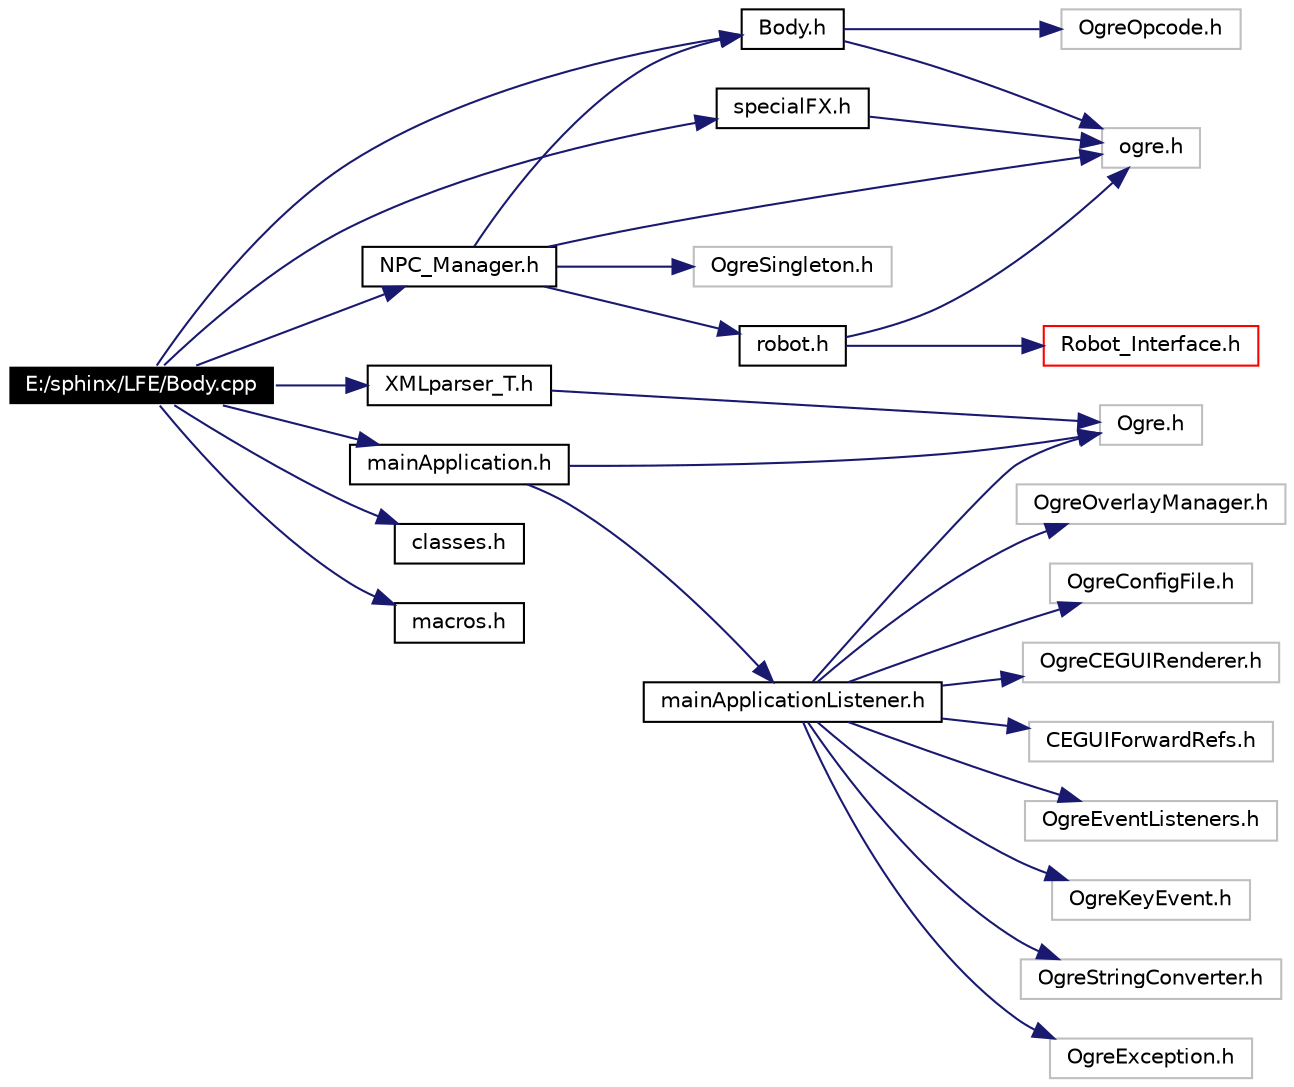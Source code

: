 digraph G
{
  edge [fontname="Helvetica",fontsize=10,labelfontname="Helvetica",labelfontsize=10];
  node [fontname="Helvetica",fontsize=10,shape=record];
  rankdir=LR;
  Node1 [label="E:/sphinx/LFE/Body.cpp",height=0.2,width=0.4,color="white", fillcolor="black", style="filled" fontcolor="white"];
  Node1 -> Node2 [color="midnightblue",fontsize=10,style="solid",fontname="Helvetica"];
  Node2 [label="Body.h",height=0.2,width=0.4,color="black", fillcolor="white", style="filled",URL="$_body_8h.html"];
  Node2 -> Node3 [color="midnightblue",fontsize=10,style="solid",fontname="Helvetica"];
  Node3 [label="ogre.h",height=0.2,width=0.4,color="grey75", fillcolor="white", style="filled"];
  Node2 -> Node4 [color="midnightblue",fontsize=10,style="solid",fontname="Helvetica"];
  Node4 [label="OgreOpcode.h",height=0.2,width=0.4,color="grey75", fillcolor="white", style="filled"];
  Node1 -> Node5 [color="midnightblue",fontsize=10,style="solid",fontname="Helvetica"];
  Node5 [label="NPC_Manager.h",height=0.2,width=0.4,color="black", fillcolor="white", style="filled",URL="$_n_p_c___manager_8h.html"];
  Node5 -> Node3 [color="midnightblue",fontsize=10,style="solid",fontname="Helvetica"];
  Node5 -> Node6 [color="midnightblue",fontsize=10,style="solid",fontname="Helvetica"];
  Node6 [label="OgreSingleton.h",height=0.2,width=0.4,color="grey75", fillcolor="white", style="filled"];
  Node5 -> Node2 [color="midnightblue",fontsize=10,style="solid",fontname="Helvetica"];
  Node5 -> Node7 [color="midnightblue",fontsize=10,style="solid",fontname="Helvetica"];
  Node7 [label="robot.h",height=0.2,width=0.4,color="black", fillcolor="white", style="filled",URL="$_robot_8h.html"];
  Node7 -> Node3 [color="midnightblue",fontsize=10,style="solid",fontname="Helvetica"];
  Node7 -> Node8 [color="midnightblue",fontsize=10,style="solid",fontname="Helvetica"];
  Node8 [label="Robot_Interface.h",height=0.2,width=0.4,color="red", fillcolor="white", style="filled",URL="$_robot___interface_8h.html"];
  Node1 -> Node9 [color="midnightblue",fontsize=10,style="solid",fontname="Helvetica"];
  Node9 [label="mainApplication.h",height=0.2,width=0.4,color="black", fillcolor="white", style="filled",URL="$_main_application_8h.html"];
  Node9 -> Node10 [color="midnightblue",fontsize=10,style="solid",fontname="Helvetica"];
  Node10 [label="Ogre.h",height=0.2,width=0.4,color="grey75", fillcolor="white", style="filled"];
  Node9 -> Node11 [color="midnightblue",fontsize=10,style="solid",fontname="Helvetica"];
  Node11 [label="mainApplicationListener.h",height=0.2,width=0.4,color="black", fillcolor="white", style="filled",URL="$_main_application_listener_8h.html"];
  Node11 -> Node12 [color="midnightblue",fontsize=10,style="solid",fontname="Helvetica"];
  Node12 [label="CEGUIForwardRefs.h",height=0.2,width=0.4,color="grey75", fillcolor="white", style="filled"];
  Node11 -> Node10 [color="midnightblue",fontsize=10,style="solid",fontname="Helvetica"];
  Node11 -> Node13 [color="midnightblue",fontsize=10,style="solid",fontname="Helvetica"];
  Node13 [label="OgreEventListeners.h",height=0.2,width=0.4,color="grey75", fillcolor="white", style="filled"];
  Node11 -> Node14 [color="midnightblue",fontsize=10,style="solid",fontname="Helvetica"];
  Node14 [label="OgreKeyEvent.h",height=0.2,width=0.4,color="grey75", fillcolor="white", style="filled"];
  Node11 -> Node15 [color="midnightblue",fontsize=10,style="solid",fontname="Helvetica"];
  Node15 [label="OgreStringConverter.h",height=0.2,width=0.4,color="grey75", fillcolor="white", style="filled"];
  Node11 -> Node16 [color="midnightblue",fontsize=10,style="solid",fontname="Helvetica"];
  Node16 [label="OgreException.h",height=0.2,width=0.4,color="grey75", fillcolor="white", style="filled"];
  Node11 -> Node17 [color="midnightblue",fontsize=10,style="solid",fontname="Helvetica"];
  Node17 [label="OgreOverlayManager.h",height=0.2,width=0.4,color="grey75", fillcolor="white", style="filled"];
  Node11 -> Node18 [color="midnightblue",fontsize=10,style="solid",fontname="Helvetica"];
  Node18 [label="OgreConfigFile.h",height=0.2,width=0.4,color="grey75", fillcolor="white", style="filled"];
  Node11 -> Node19 [color="midnightblue",fontsize=10,style="solid",fontname="Helvetica"];
  Node19 [label="OgreCEGUIRenderer.h",height=0.2,width=0.4,color="grey75", fillcolor="white", style="filled"];
  Node1 -> Node20 [color="midnightblue",fontsize=10,style="solid",fontname="Helvetica"];
  Node20 [label="specialFX.h",height=0.2,width=0.4,color="black", fillcolor="white", style="filled",URL="$_special_f_x_8h.html"];
  Node20 -> Node3 [color="midnightblue",fontsize=10,style="solid",fontname="Helvetica"];
  Node1 -> Node21 [color="midnightblue",fontsize=10,style="solid",fontname="Helvetica"];
  Node21 [label="classes.h",height=0.2,width=0.4,color="black", fillcolor="white", style="filled",URL="$_classes_8h.html"];
  Node1 -> Node22 [color="midnightblue",fontsize=10,style="solid",fontname="Helvetica"];
  Node22 [label="macros.h",height=0.2,width=0.4,color="black", fillcolor="white", style="filled",URL="$_macros_8h.html"];
  Node1 -> Node23 [color="midnightblue",fontsize=10,style="solid",fontname="Helvetica"];
  Node23 [label="XMLparser_T.h",height=0.2,width=0.4,color="black", fillcolor="white", style="filled",URL="$_x_m_lparser___t_8h.html"];
  Node23 -> Node10 [color="midnightblue",fontsize=10,style="solid",fontname="Helvetica"];
}
